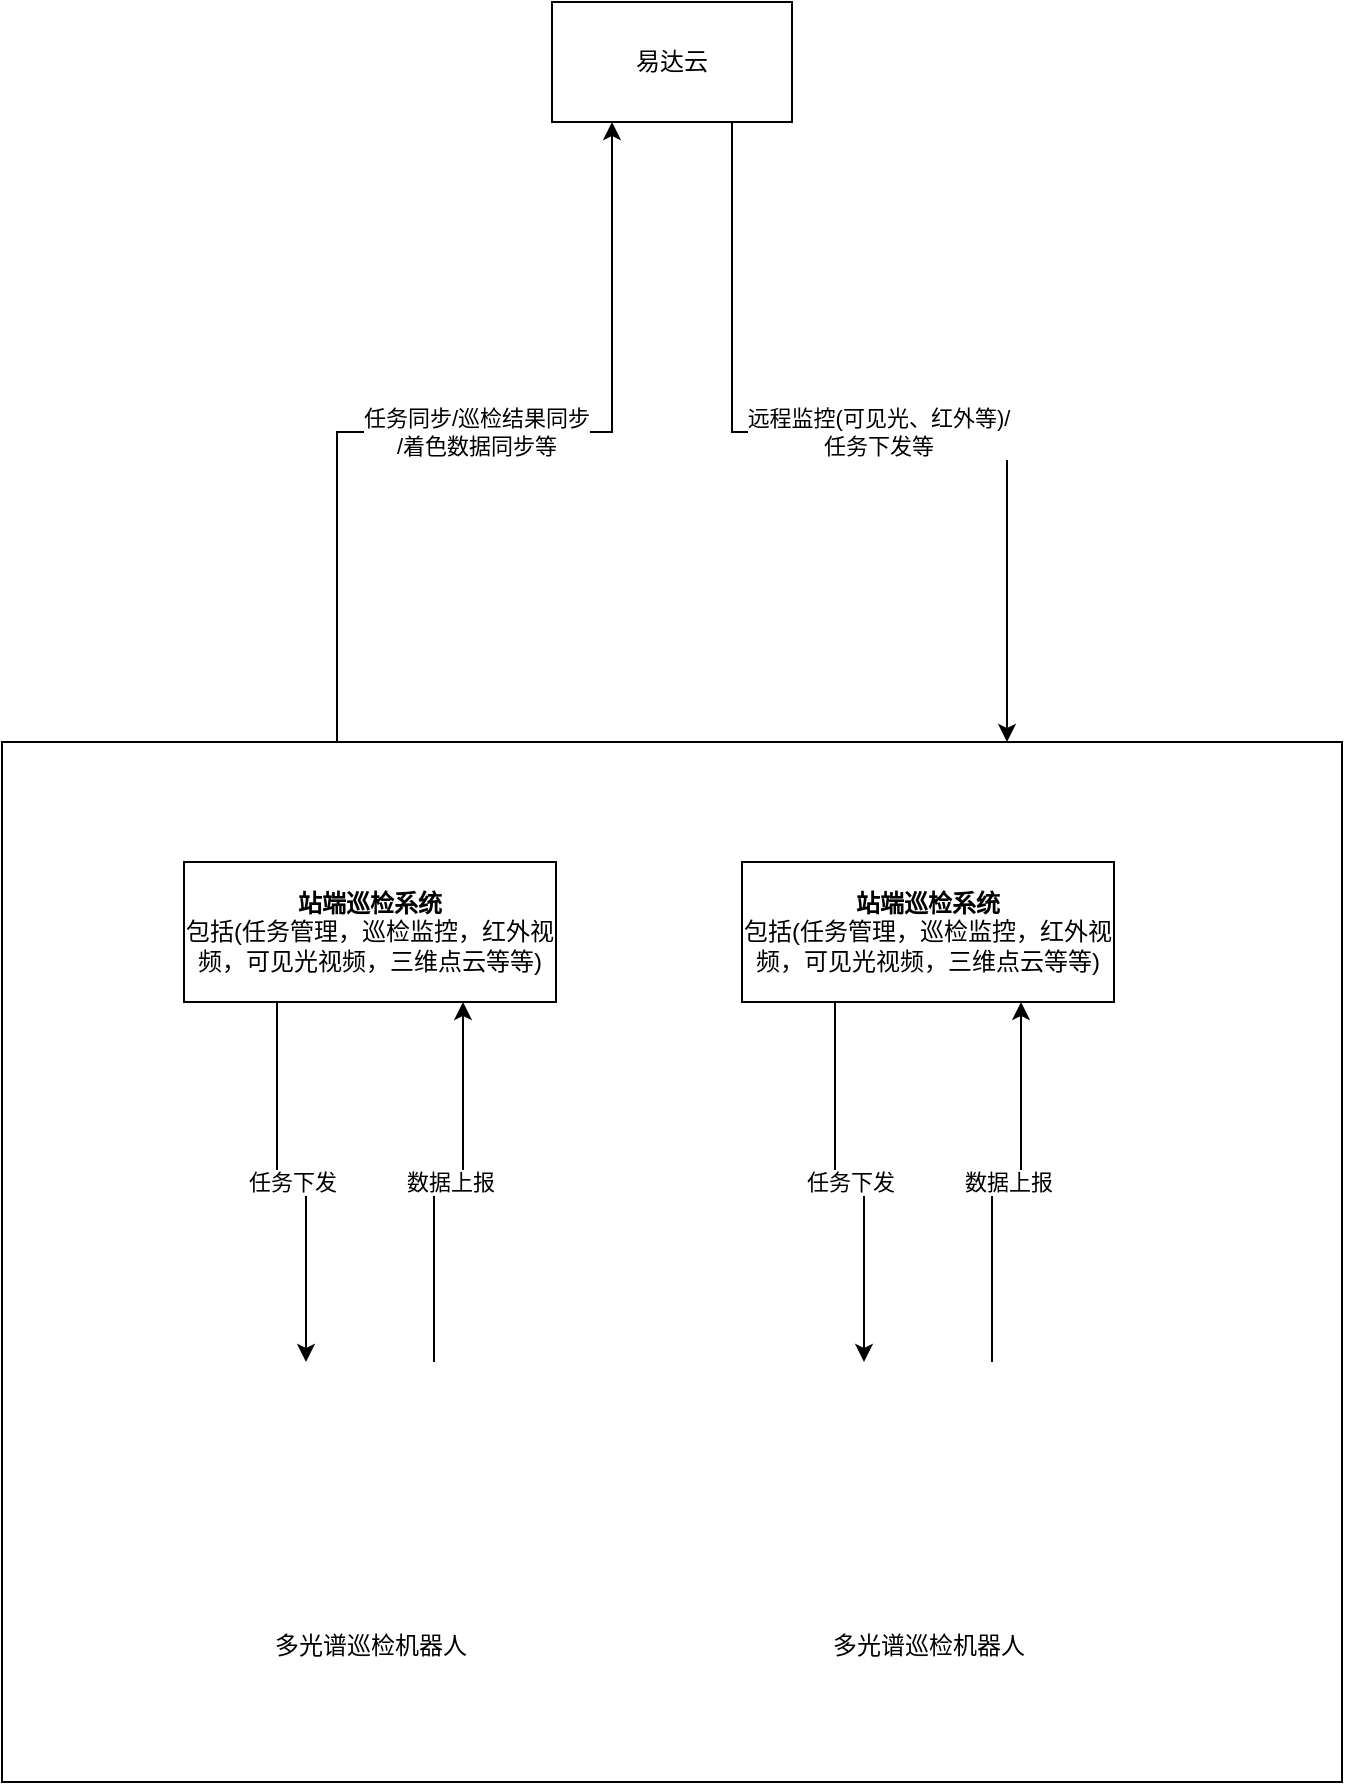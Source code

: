 <mxfile version="13.0.1" type="github">
  <diagram id="0OOSGcVvR7OFmxbcjkcZ" name="第 1 页">
    <mxGraphModel dx="932" dy="508" grid="1" gridSize="10" guides="1" tooltips="1" connect="1" arrows="1" fold="1" page="1" pageScale="1" pageWidth="700" pageHeight="1000" math="0" shadow="0">
      <root>
        <mxCell id="0" />
        <mxCell id="1" parent="0" />
        <mxCell id="Agbn1S0HxGMe0rHe034Y-35" value="任务同步/巡检结果同步&lt;br&gt;/着色数据同步等" style="edgeStyle=orthogonalEdgeStyle;rounded=0;orthogonalLoop=1;jettySize=auto;html=1;exitX=0.25;exitY=0;exitDx=0;exitDy=0;entryX=0.25;entryY=1;entryDx=0;entryDy=0;" edge="1" parent="1" source="Agbn1S0HxGMe0rHe034Y-32" target="Agbn1S0HxGMe0rHe034Y-31">
          <mxGeometry relative="1" as="geometry" />
        </mxCell>
        <mxCell id="Agbn1S0HxGMe0rHe034Y-32" value="" style="rounded=0;whiteSpace=wrap;html=1;" vertex="1" parent="1">
          <mxGeometry x="210" y="810" width="670" height="520" as="geometry" />
        </mxCell>
        <mxCell id="Agbn1S0HxGMe0rHe034Y-22" value="数据上报" style="edgeStyle=orthogonalEdgeStyle;rounded=0;orthogonalLoop=1;jettySize=auto;html=1;exitX=0.75;exitY=0;exitDx=0;exitDy=0;entryX=0.75;entryY=1;entryDx=0;entryDy=0;" edge="1" parent="1" source="Agbn1S0HxGMe0rHe034Y-16" target="Agbn1S0HxGMe0rHe034Y-17">
          <mxGeometry relative="1" as="geometry" />
        </mxCell>
        <mxCell id="Agbn1S0HxGMe0rHe034Y-16" value="多光谱巡检机器人" style="shape=image;html=1;verticalAlign=top;verticalLabelPosition=bottom;labelBackgroundColor=#ffffff;imageAspect=0;aspect=fixed;image=https://cdn2.iconfinder.com/data/icons/walle/128/basket_empty.png" vertex="1" parent="1">
          <mxGeometry x="330" y="1120" width="128" height="128" as="geometry" />
        </mxCell>
        <mxCell id="Agbn1S0HxGMe0rHe034Y-21" value="任务下发" style="edgeStyle=orthogonalEdgeStyle;rounded=0;orthogonalLoop=1;jettySize=auto;html=1;exitX=0.25;exitY=1;exitDx=0;exitDy=0;entryX=0.25;entryY=0;entryDx=0;entryDy=0;" edge="1" parent="1" source="Agbn1S0HxGMe0rHe034Y-17" target="Agbn1S0HxGMe0rHe034Y-16">
          <mxGeometry relative="1" as="geometry" />
        </mxCell>
        <mxCell id="Agbn1S0HxGMe0rHe034Y-17" value="&lt;b&gt;站端巡检系统&lt;/b&gt;&lt;br&gt;包括(任务管理，巡检监控，红外视频，可见光视频，三维点云等等)" style="rounded=0;whiteSpace=wrap;html=1;" vertex="1" parent="1">
          <mxGeometry x="301" y="870" width="186" height="70" as="geometry" />
        </mxCell>
        <mxCell id="Agbn1S0HxGMe0rHe034Y-23" value="数据上报" style="edgeStyle=orthogonalEdgeStyle;rounded=0;orthogonalLoop=1;jettySize=auto;html=1;exitX=0.75;exitY=0;exitDx=0;exitDy=0;entryX=0.75;entryY=1;entryDx=0;entryDy=0;" edge="1" parent="1" source="Agbn1S0HxGMe0rHe034Y-24" target="Agbn1S0HxGMe0rHe034Y-26">
          <mxGeometry relative="1" as="geometry" />
        </mxCell>
        <mxCell id="Agbn1S0HxGMe0rHe034Y-24" value="多光谱巡检机器人" style="shape=image;html=1;verticalAlign=top;verticalLabelPosition=bottom;labelBackgroundColor=#ffffff;imageAspect=0;aspect=fixed;image=https://cdn2.iconfinder.com/data/icons/walle/128/basket_empty.png" vertex="1" parent="1">
          <mxGeometry x="609" y="1120" width="128" height="128" as="geometry" />
        </mxCell>
        <mxCell id="Agbn1S0HxGMe0rHe034Y-25" value="任务下发" style="edgeStyle=orthogonalEdgeStyle;rounded=0;orthogonalLoop=1;jettySize=auto;html=1;exitX=0.25;exitY=1;exitDx=0;exitDy=0;entryX=0.25;entryY=0;entryDx=0;entryDy=0;" edge="1" parent="1" source="Agbn1S0HxGMe0rHe034Y-26" target="Agbn1S0HxGMe0rHe034Y-24">
          <mxGeometry relative="1" as="geometry" />
        </mxCell>
        <mxCell id="Agbn1S0HxGMe0rHe034Y-26" value="&lt;b&gt;站端巡检系统&lt;/b&gt;&lt;br&gt;包括(任务管理，巡检监控，红外视频，可见光视频，三维点云等等)" style="rounded=0;whiteSpace=wrap;html=1;" vertex="1" parent="1">
          <mxGeometry x="580" y="870" width="186" height="70" as="geometry" />
        </mxCell>
        <mxCell id="Agbn1S0HxGMe0rHe034Y-36" style="edgeStyle=orthogonalEdgeStyle;rounded=0;orthogonalLoop=1;jettySize=auto;html=1;exitX=0.75;exitY=1;exitDx=0;exitDy=0;entryX=0.75;entryY=0;entryDx=0;entryDy=0;" edge="1" parent="1" source="Agbn1S0HxGMe0rHe034Y-31" target="Agbn1S0HxGMe0rHe034Y-32">
          <mxGeometry relative="1" as="geometry" />
        </mxCell>
        <mxCell id="Agbn1S0HxGMe0rHe034Y-37" value="远程监控(可见光、红外等)/&lt;br&gt;任务下发等" style="edgeLabel;html=1;align=center;verticalAlign=middle;resizable=0;points=[];" vertex="1" connectable="0" parent="Agbn1S0HxGMe0rHe034Y-36">
          <mxGeometry x="0.019" relative="1" as="geometry">
            <mxPoint as="offset" />
          </mxGeometry>
        </mxCell>
        <mxCell id="Agbn1S0HxGMe0rHe034Y-31" value="易达云" style="rounded=0;whiteSpace=wrap;html=1;" vertex="1" parent="1">
          <mxGeometry x="485" y="440" width="120" height="60" as="geometry" />
        </mxCell>
      </root>
    </mxGraphModel>
  </diagram>
</mxfile>
